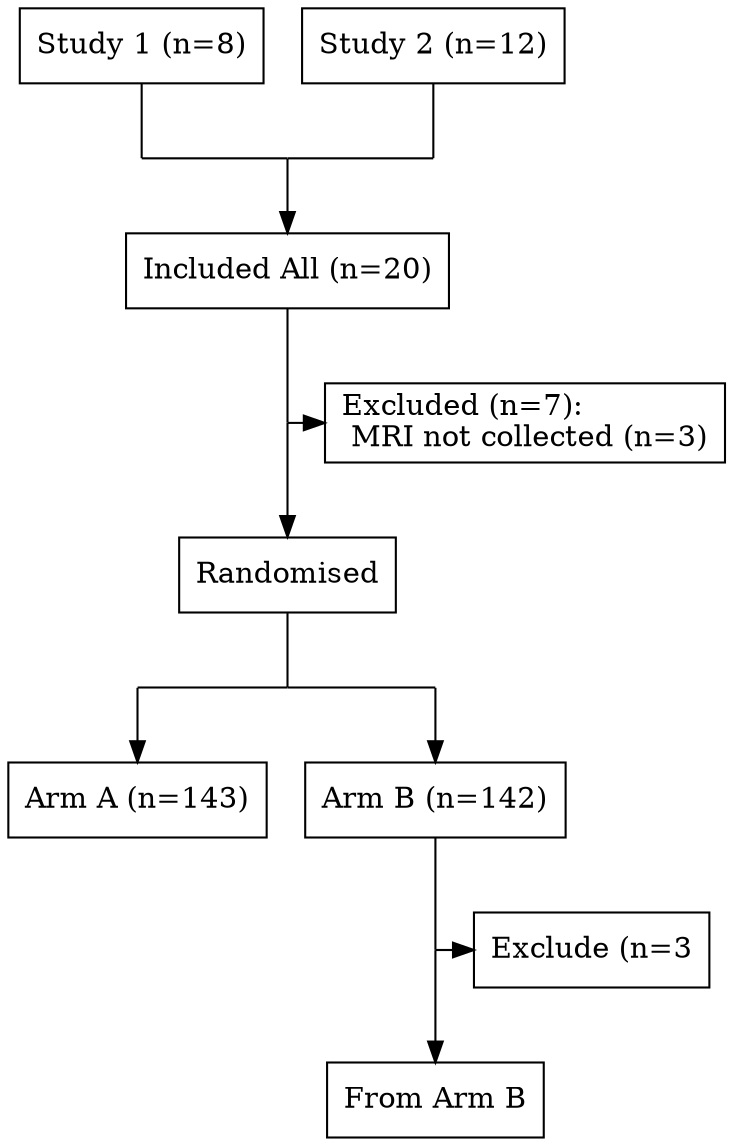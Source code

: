 digraph consort_diagram {
  graph [layout = dot, splines=ortho]





# node definitions with substituted label text
  node [shape = rectangle, fillcolor = Biege, style="", fillcolor = "", color = ""]

node1 [label = "Study 1 (n=8)" group=A1]
node2 [label = "Study 2 (n=12)" group=A2]
node3 [label = "Included All (n=20)" group=B1]
node4 [label = "Excluded (n=7):\l MRI not collected (n=3)\l"]
node5 [label = "Randomised" group=B1]
node6 [label = "Arm A (n=143)" group=A1]
node7 [label = "Arm B (n=142)" group=A2]
node9 [label = "Exclude (n=3\l"]
node10 [label = "" group=A1 shape=none height=0 width=0]
node11 [label = "From Arm B" group=A2]


## Invisible point node for joints

node [shape = point, width = 0, style=invis]

P1 [group=A1]
P2 [group=B1]
P3 [group=A2]
P4 [group=B1]
P5 [group=A1]
P6 [group=B1]
P7 [group=A2]
P8 [group=A2]

subgraph {
  rank = same; rankdir = LR; P1; P2; P3;
  }
subgraph {
  rank = same; rankdir = LR; node1; node2;
  }
subgraph {
  rank = same; rankdir = LR; node3;
  }
subgraph {
  rank = same; rankdir = LR; P4; node4;
  }
subgraph {
  rank = same; rankdir = LR; P5; P6; P7;
  }
subgraph {
  rank = same; rankdir = LR; node6; node7;
  }
subgraph {
  rank = same; rankdir = LR; node10; node11;
  }
subgraph {
  rank = same; rankdir = LR; P8; node9;
  }

edge[style=""];

P2 -> node3;
node1 -> P1 [arrowhead = none];
node2 -> P3 [arrowhead = none];
P1 -> P2 -> P3 [arrowhead = none];
node3 -> P4 [arrowhead = none];
P4 -> node4;
P4 -> node5;
node5 -> P6 [arrowhead = none];
P5 -> node6;
P7 -> node7;
P5 -> P6 -> P7 [arrowhead = none];
node7 -> P8 [arrowhead = none];
P8 -> node9;
P8 -> node11;


}
